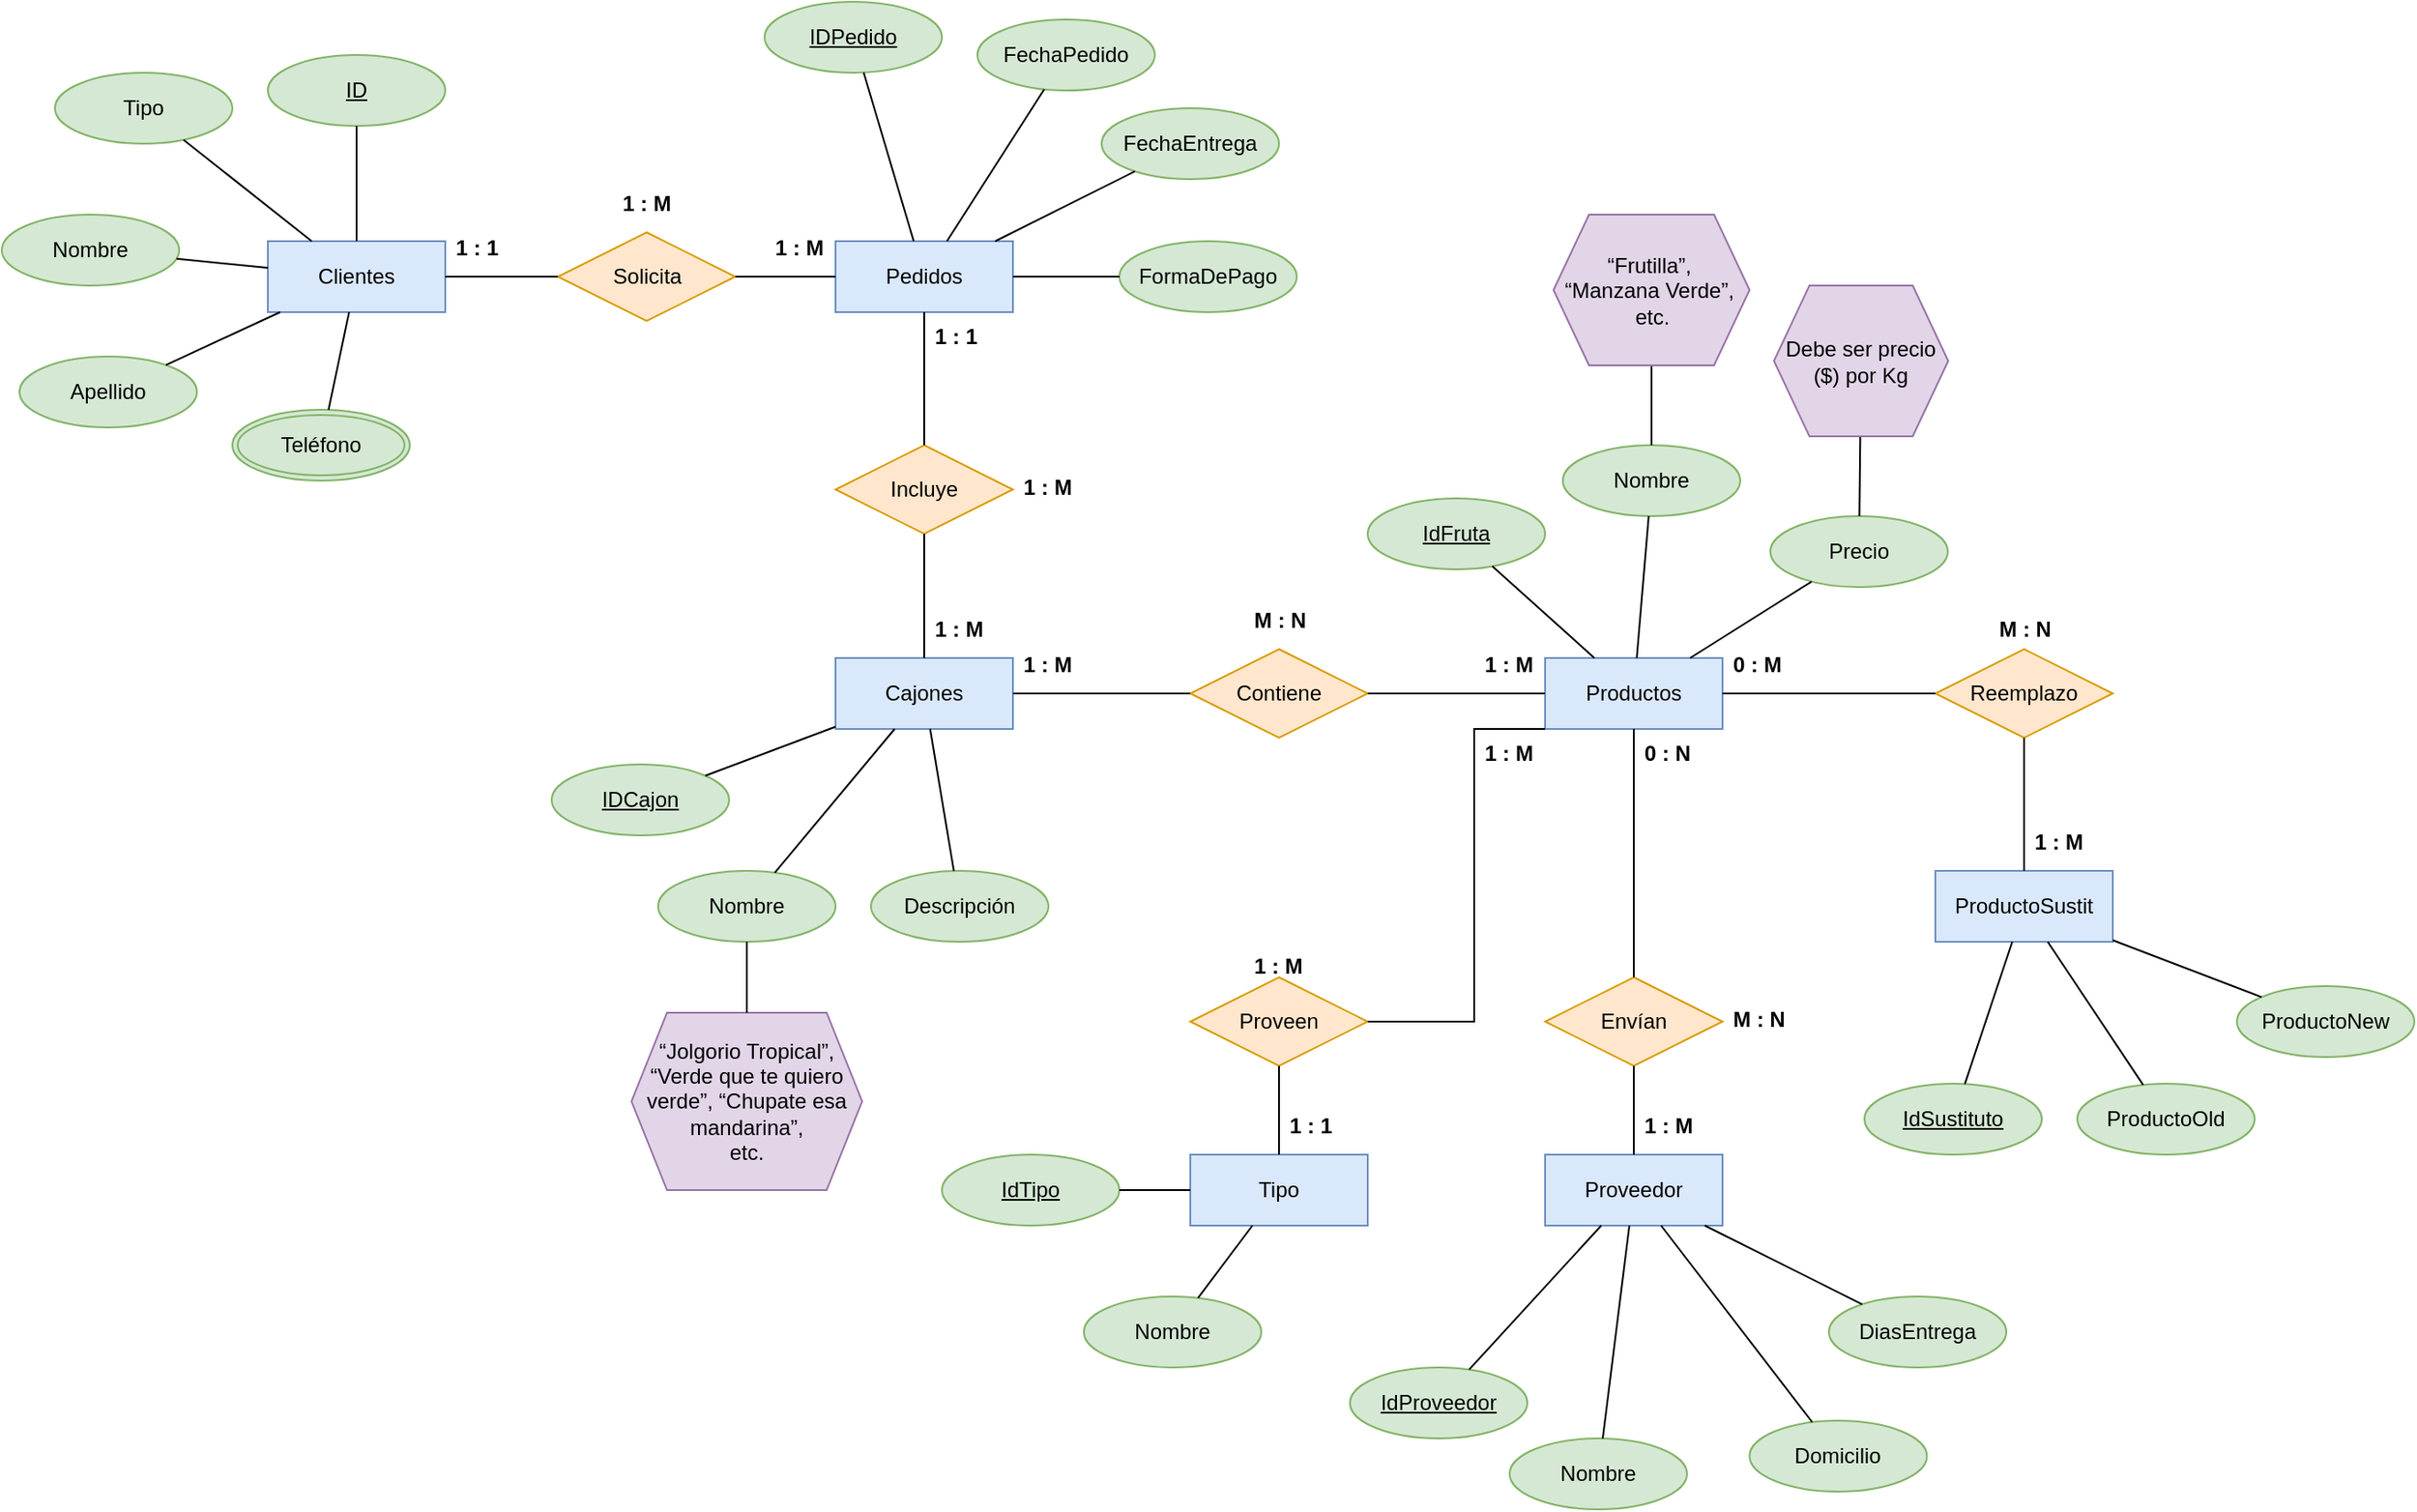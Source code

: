 <mxfile version="24.2.5" type="github">
  <diagram name="Página-1" id="Xyiwk5hmZsS1gzjUmidi">
    <mxGraphModel dx="1468" dy="406" grid="1" gridSize="10" guides="1" tooltips="1" connect="1" arrows="1" fold="1" page="1" pageScale="1" pageWidth="827" pageHeight="1169" math="0" shadow="0">
      <root>
        <mxCell id="0" />
        <mxCell id="1" parent="0" />
        <mxCell id="ENDCgceuRyKjVsSIVM5c-2" value="Clientes" style="whiteSpace=wrap;html=1;align=center;fillColor=#dae8fc;strokeColor=#6c8ebf;" vertex="1" parent="1">
          <mxGeometry x="-120" y="165" width="100" height="40" as="geometry" />
        </mxCell>
        <mxCell id="ENDCgceuRyKjVsSIVM5c-3" value="Pedidos" style="whiteSpace=wrap;html=1;align=center;fillColor=#dae8fc;strokeColor=#6c8ebf;" vertex="1" parent="1">
          <mxGeometry x="200" y="165" width="100" height="40" as="geometry" />
        </mxCell>
        <mxCell id="ENDCgceuRyKjVsSIVM5c-4" value="Solicita" style="shape=rhombus;perimeter=rhombusPerimeter;whiteSpace=wrap;html=1;align=center;fillColor=#ffe6cc;strokeColor=#d79b00;" vertex="1" parent="1">
          <mxGeometry x="43.5" y="160" width="100" height="50" as="geometry" />
        </mxCell>
        <mxCell id="ENDCgceuRyKjVsSIVM5c-5" value="Cajones" style="whiteSpace=wrap;html=1;align=center;fillColor=#dae8fc;strokeColor=#6c8ebf;" vertex="1" parent="1">
          <mxGeometry x="200" y="400" width="100" height="40" as="geometry" />
        </mxCell>
        <mxCell id="ENDCgceuRyKjVsSIVM5c-7" value="Productos" style="whiteSpace=wrap;html=1;align=center;fillColor=#dae8fc;strokeColor=#6c8ebf;" vertex="1" parent="1">
          <mxGeometry x="600" y="400" width="100" height="40" as="geometry" />
        </mxCell>
        <mxCell id="ENDCgceuRyKjVsSIVM5c-8" value="Contiene" style="shape=rhombus;perimeter=rhombusPerimeter;whiteSpace=wrap;html=1;align=center;fillColor=#ffe6cc;strokeColor=#d79b00;" vertex="1" parent="1">
          <mxGeometry x="400" y="395" width="100" height="50" as="geometry" />
        </mxCell>
        <mxCell id="ENDCgceuRyKjVsSIVM5c-9" value="Proveedor" style="whiteSpace=wrap;html=1;align=center;fillColor=#dae8fc;strokeColor=#6c8ebf;" vertex="1" parent="1">
          <mxGeometry x="600" y="680" width="100" height="40" as="geometry" />
        </mxCell>
        <mxCell id="ENDCgceuRyKjVsSIVM5c-10" value="Envían" style="shape=rhombus;perimeter=rhombusPerimeter;whiteSpace=wrap;html=1;align=center;fillColor=#ffe6cc;strokeColor=#d79b00;" vertex="1" parent="1">
          <mxGeometry x="600" y="580" width="100" height="50" as="geometry" />
        </mxCell>
        <mxCell id="ENDCgceuRyKjVsSIVM5c-11" value="Tipo" style="whiteSpace=wrap;html=1;align=center;fillColor=#dae8fc;strokeColor=#6c8ebf;" vertex="1" parent="1">
          <mxGeometry x="400" y="680" width="100" height="40" as="geometry" />
        </mxCell>
        <mxCell id="ENDCgceuRyKjVsSIVM5c-12" value="ProductoSustit" style="whiteSpace=wrap;html=1;align=center;fillColor=#dae8fc;strokeColor=#6c8ebf;" vertex="1" parent="1">
          <mxGeometry x="820" y="520" width="100" height="40" as="geometry" />
        </mxCell>
        <mxCell id="ENDCgceuRyKjVsSIVM5c-14" value="" style="endArrow=none;html=1;rounded=0;" edge="1" parent="1" source="ENDCgceuRyKjVsSIVM5c-2" target="ENDCgceuRyKjVsSIVM5c-4">
          <mxGeometry relative="1" as="geometry">
            <mxPoint x="90" y="245" as="sourcePoint" />
            <mxPoint x="250" y="245" as="targetPoint" />
          </mxGeometry>
        </mxCell>
        <mxCell id="ENDCgceuRyKjVsSIVM5c-15" value="" style="endArrow=none;html=1;rounded=0;" edge="1" parent="1" source="ENDCgceuRyKjVsSIVM5c-4" target="ENDCgceuRyKjVsSIVM5c-3">
          <mxGeometry relative="1" as="geometry">
            <mxPoint x="110" y="255" as="sourcePoint" />
            <mxPoint x="270" y="255" as="targetPoint" />
          </mxGeometry>
        </mxCell>
        <mxCell id="ENDCgceuRyKjVsSIVM5c-16" value="1 : M" style="text;strokeColor=none;fillColor=none;spacingLeft=4;spacingRight=4;overflow=hidden;rotatable=0;points=[[0,0.5],[1,0.5]];portConstraint=eastwest;fontSize=12;whiteSpace=wrap;html=1;fontStyle=1" vertex="1" parent="1">
          <mxGeometry x="73.5" y="130" width="40" height="30" as="geometry" />
        </mxCell>
        <mxCell id="ENDCgceuRyKjVsSIVM5c-17" value="1 : M" style="text;strokeColor=none;fillColor=none;spacingLeft=4;spacingRight=4;overflow=hidden;rotatable=0;points=[[0,0.5],[1,0.5]];portConstraint=eastwest;fontSize=12;whiteSpace=wrap;html=1;fontStyle=1" vertex="1" parent="1">
          <mxGeometry x="160" y="155" width="40" height="30" as="geometry" />
        </mxCell>
        <mxCell id="ENDCgceuRyKjVsSIVM5c-18" value="1 : 1" style="text;strokeColor=none;fillColor=none;spacingLeft=4;spacingRight=4;overflow=hidden;rotatable=0;points=[[0,0.5],[1,0.5]];portConstraint=eastwest;fontSize=12;whiteSpace=wrap;html=1;fontStyle=1" vertex="1" parent="1">
          <mxGeometry x="-20" y="155" width="40" height="30" as="geometry" />
        </mxCell>
        <mxCell id="ENDCgceuRyKjVsSIVM5c-19" value="Incluye" style="shape=rhombus;perimeter=rhombusPerimeter;whiteSpace=wrap;html=1;align=center;fillColor=#ffe6cc;strokeColor=#d79b00;" vertex="1" parent="1">
          <mxGeometry x="200" y="280" width="100" height="50" as="geometry" />
        </mxCell>
        <mxCell id="ENDCgceuRyKjVsSIVM5c-20" value="" style="endArrow=none;html=1;rounded=0;" edge="1" parent="1" source="ENDCgceuRyKjVsSIVM5c-3" target="ENDCgceuRyKjVsSIVM5c-19">
          <mxGeometry relative="1" as="geometry">
            <mxPoint x="90" y="270" as="sourcePoint" />
            <mxPoint x="250" y="270" as="targetPoint" />
          </mxGeometry>
        </mxCell>
        <mxCell id="ENDCgceuRyKjVsSIVM5c-21" value="" style="endArrow=none;html=1;rounded=0;" edge="1" parent="1" source="ENDCgceuRyKjVsSIVM5c-19" target="ENDCgceuRyKjVsSIVM5c-5">
          <mxGeometry relative="1" as="geometry">
            <mxPoint x="80" y="320" as="sourcePoint" />
            <mxPoint x="240" y="320" as="targetPoint" />
          </mxGeometry>
        </mxCell>
        <mxCell id="ENDCgceuRyKjVsSIVM5c-22" value="1 : M" style="text;strokeColor=none;fillColor=none;spacingLeft=4;spacingRight=4;overflow=hidden;rotatable=0;points=[[0,0.5],[1,0.5]];portConstraint=eastwest;fontSize=12;whiteSpace=wrap;html=1;fontStyle=1" vertex="1" parent="1">
          <mxGeometry x="300" y="290" width="40" height="30" as="geometry" />
        </mxCell>
        <mxCell id="ENDCgceuRyKjVsSIVM5c-23" value="ID" style="ellipse;whiteSpace=wrap;html=1;align=center;fontStyle=4;fillColor=#d5e8d4;strokeColor=#82b366;" vertex="1" parent="1">
          <mxGeometry x="-120" y="60" width="100" height="40" as="geometry" />
        </mxCell>
        <mxCell id="ENDCgceuRyKjVsSIVM5c-24" value="Tipo" style="ellipse;whiteSpace=wrap;html=1;align=center;fillColor=#d5e8d4;strokeColor=#82b366;" vertex="1" parent="1">
          <mxGeometry x="-240" y="70" width="100" height="40" as="geometry" />
        </mxCell>
        <mxCell id="ENDCgceuRyKjVsSIVM5c-25" value="Nombre" style="ellipse;whiteSpace=wrap;html=1;align=center;fillColor=#d5e8d4;strokeColor=#82b366;" vertex="1" parent="1">
          <mxGeometry x="-270" y="150" width="100" height="40" as="geometry" />
        </mxCell>
        <mxCell id="ENDCgceuRyKjVsSIVM5c-26" value="Apellido" style="ellipse;whiteSpace=wrap;html=1;align=center;fillColor=#d5e8d4;strokeColor=#82b366;" vertex="1" parent="1">
          <mxGeometry x="-260" y="230" width="100" height="40" as="geometry" />
        </mxCell>
        <mxCell id="ENDCgceuRyKjVsSIVM5c-27" value="" style="endArrow=none;html=1;rounded=0;" edge="1" parent="1" source="ENDCgceuRyKjVsSIVM5c-23" target="ENDCgceuRyKjVsSIVM5c-2">
          <mxGeometry relative="1" as="geometry">
            <mxPoint x="-90" y="100" as="sourcePoint" />
            <mxPoint x="70" y="100" as="targetPoint" />
          </mxGeometry>
        </mxCell>
        <mxCell id="ENDCgceuRyKjVsSIVM5c-28" value="" style="endArrow=none;html=1;rounded=0;" edge="1" parent="1" source="ENDCgceuRyKjVsSIVM5c-24" target="ENDCgceuRyKjVsSIVM5c-2">
          <mxGeometry relative="1" as="geometry">
            <mxPoint x="-150" y="140" as="sourcePoint" />
            <mxPoint x="10" y="140" as="targetPoint" />
          </mxGeometry>
        </mxCell>
        <mxCell id="ENDCgceuRyKjVsSIVM5c-30" value="" style="endArrow=none;html=1;rounded=0;" edge="1" parent="1" source="ENDCgceuRyKjVsSIVM5c-25" target="ENDCgceuRyKjVsSIVM5c-2">
          <mxGeometry relative="1" as="geometry">
            <mxPoint x="-190" y="290" as="sourcePoint" />
            <mxPoint x="-30" y="290" as="targetPoint" />
          </mxGeometry>
        </mxCell>
        <mxCell id="ENDCgceuRyKjVsSIVM5c-31" value="" style="endArrow=none;html=1;rounded=0;" edge="1" parent="1" source="ENDCgceuRyKjVsSIVM5c-26" target="ENDCgceuRyKjVsSIVM5c-2">
          <mxGeometry relative="1" as="geometry">
            <mxPoint x="-160" y="320" as="sourcePoint" />
            <mxPoint y="320" as="targetPoint" />
          </mxGeometry>
        </mxCell>
        <mxCell id="ENDCgceuRyKjVsSIVM5c-32" value="Teléfono" style="ellipse;shape=doubleEllipse;margin=3;whiteSpace=wrap;html=1;align=center;fillColor=#d5e8d4;strokeColor=#82b366;" vertex="1" parent="1">
          <mxGeometry x="-140" y="260" width="100" height="40" as="geometry" />
        </mxCell>
        <mxCell id="ENDCgceuRyKjVsSIVM5c-34" value="" style="endArrow=none;html=1;rounded=0;" edge="1" parent="1" source="ENDCgceuRyKjVsSIVM5c-2" target="ENDCgceuRyKjVsSIVM5c-32">
          <mxGeometry relative="1" as="geometry">
            <mxPoint x="-40" y="210" as="sourcePoint" />
            <mxPoint x="120" y="210" as="targetPoint" />
          </mxGeometry>
        </mxCell>
        <mxCell id="ENDCgceuRyKjVsSIVM5c-35" value="IDPedido" style="ellipse;whiteSpace=wrap;html=1;align=center;fontStyle=4;fillColor=#d5e8d4;strokeColor=#82b366;" vertex="1" parent="1">
          <mxGeometry x="160" y="30" width="100" height="40" as="geometry" />
        </mxCell>
        <mxCell id="ENDCgceuRyKjVsSIVM5c-36" value="FechaPedido" style="ellipse;whiteSpace=wrap;html=1;align=center;fillColor=#d5e8d4;strokeColor=#82b366;" vertex="1" parent="1">
          <mxGeometry x="280" y="40" width="100" height="40" as="geometry" />
        </mxCell>
        <mxCell id="ENDCgceuRyKjVsSIVM5c-37" value="FechaEntrega" style="ellipse;whiteSpace=wrap;html=1;align=center;fillColor=#d5e8d4;strokeColor=#82b366;" vertex="1" parent="1">
          <mxGeometry x="350" y="90" width="100" height="40" as="geometry" />
        </mxCell>
        <mxCell id="ENDCgceuRyKjVsSIVM5c-38" value="FormaDePago" style="ellipse;whiteSpace=wrap;html=1;align=center;fillColor=#d5e8d4;strokeColor=#82b366;" vertex="1" parent="1">
          <mxGeometry x="360" y="165" width="100" height="40" as="geometry" />
        </mxCell>
        <mxCell id="ENDCgceuRyKjVsSIVM5c-39" value="" style="endArrow=none;html=1;rounded=0;" edge="1" parent="1" source="ENDCgceuRyKjVsSIVM5c-35" target="ENDCgceuRyKjVsSIVM5c-3">
          <mxGeometry relative="1" as="geometry">
            <mxPoint x="130" y="130" as="sourcePoint" />
            <mxPoint x="290" y="130" as="targetPoint" />
          </mxGeometry>
        </mxCell>
        <mxCell id="ENDCgceuRyKjVsSIVM5c-40" value="" style="endArrow=none;html=1;rounded=0;" edge="1" parent="1" source="ENDCgceuRyKjVsSIVM5c-36" target="ENDCgceuRyKjVsSIVM5c-3">
          <mxGeometry relative="1" as="geometry">
            <mxPoint x="290" y="120" as="sourcePoint" />
            <mxPoint x="450" y="120" as="targetPoint" />
          </mxGeometry>
        </mxCell>
        <mxCell id="ENDCgceuRyKjVsSIVM5c-41" value="" style="endArrow=none;html=1;rounded=0;" edge="1" parent="1" source="ENDCgceuRyKjVsSIVM5c-3" target="ENDCgceuRyKjVsSIVM5c-37">
          <mxGeometry relative="1" as="geometry">
            <mxPoint x="310" y="150" as="sourcePoint" />
            <mxPoint x="470" y="150" as="targetPoint" />
          </mxGeometry>
        </mxCell>
        <mxCell id="ENDCgceuRyKjVsSIVM5c-42" value="" style="endArrow=none;html=1;rounded=0;" edge="1" parent="1" source="ENDCgceuRyKjVsSIVM5c-3" target="ENDCgceuRyKjVsSIVM5c-38">
          <mxGeometry relative="1" as="geometry">
            <mxPoint x="340" y="240" as="sourcePoint" />
            <mxPoint x="500" y="240" as="targetPoint" />
          </mxGeometry>
        </mxCell>
        <mxCell id="ENDCgceuRyKjVsSIVM5c-45" value="1 : M" style="text;strokeColor=none;fillColor=none;spacingLeft=4;spacingRight=4;overflow=hidden;rotatable=0;points=[[0,0.5],[1,0.5]];portConstraint=eastwest;fontSize=12;whiteSpace=wrap;html=1;fontStyle=1" vertex="1" parent="1">
          <mxGeometry x="250" y="370" width="40" height="30" as="geometry" />
        </mxCell>
        <mxCell id="ENDCgceuRyKjVsSIVM5c-46" value="1 : 1" style="text;strokeColor=none;fillColor=none;spacingLeft=4;spacingRight=4;overflow=hidden;rotatable=0;points=[[0,0.5],[1,0.5]];portConstraint=eastwest;fontSize=12;whiteSpace=wrap;html=1;fontStyle=1" vertex="1" parent="1">
          <mxGeometry x="250" y="205" width="40" height="30" as="geometry" />
        </mxCell>
        <mxCell id="ENDCgceuRyKjVsSIVM5c-47" value="IDCajon" style="ellipse;whiteSpace=wrap;html=1;align=center;fontStyle=4;fillColor=#d5e8d4;strokeColor=#82b366;" vertex="1" parent="1">
          <mxGeometry x="40" y="460" width="100" height="40" as="geometry" />
        </mxCell>
        <mxCell id="ENDCgceuRyKjVsSIVM5c-48" value="Nombre" style="ellipse;whiteSpace=wrap;html=1;align=center;fillColor=#d5e8d4;strokeColor=#82b366;" vertex="1" parent="1">
          <mxGeometry x="100" y="520" width="100" height="40" as="geometry" />
        </mxCell>
        <mxCell id="ENDCgceuRyKjVsSIVM5c-49" value="Descripción" style="ellipse;whiteSpace=wrap;html=1;align=center;fillColor=#d5e8d4;strokeColor=#82b366;" vertex="1" parent="1">
          <mxGeometry x="220" y="520" width="100" height="40" as="geometry" />
        </mxCell>
        <mxCell id="ENDCgceuRyKjVsSIVM5c-50" value="" style="endArrow=none;html=1;rounded=0;" edge="1" parent="1" source="ENDCgceuRyKjVsSIVM5c-47" target="ENDCgceuRyKjVsSIVM5c-5">
          <mxGeometry relative="1" as="geometry">
            <mxPoint x="160" y="490" as="sourcePoint" />
            <mxPoint x="320" y="490" as="targetPoint" />
          </mxGeometry>
        </mxCell>
        <mxCell id="ENDCgceuRyKjVsSIVM5c-51" value="" style="endArrow=none;html=1;rounded=0;" edge="1" parent="1" source="ENDCgceuRyKjVsSIVM5c-48" target="ENDCgceuRyKjVsSIVM5c-5">
          <mxGeometry relative="1" as="geometry">
            <mxPoint x="170" y="500" as="sourcePoint" />
            <mxPoint x="330" y="500" as="targetPoint" />
          </mxGeometry>
        </mxCell>
        <mxCell id="ENDCgceuRyKjVsSIVM5c-52" value="" style="endArrow=none;html=1;rounded=0;" edge="1" parent="1" source="ENDCgceuRyKjVsSIVM5c-49" target="ENDCgceuRyKjVsSIVM5c-5">
          <mxGeometry relative="1" as="geometry">
            <mxPoint x="280" y="510" as="sourcePoint" />
            <mxPoint x="440" y="510" as="targetPoint" />
          </mxGeometry>
        </mxCell>
        <mxCell id="ENDCgceuRyKjVsSIVM5c-53" value="" style="endArrow=none;html=1;rounded=0;" edge="1" parent="1" source="ENDCgceuRyKjVsSIVM5c-5" target="ENDCgceuRyKjVsSIVM5c-8">
          <mxGeometry relative="1" as="geometry">
            <mxPoint x="370" y="520" as="sourcePoint" />
            <mxPoint x="530" y="520" as="targetPoint" />
          </mxGeometry>
        </mxCell>
        <mxCell id="ENDCgceuRyKjVsSIVM5c-54" value="" style="endArrow=none;html=1;rounded=0;" edge="1" parent="1" source="ENDCgceuRyKjVsSIVM5c-8" target="ENDCgceuRyKjVsSIVM5c-7">
          <mxGeometry relative="1" as="geometry">
            <mxPoint x="400" y="510" as="sourcePoint" />
            <mxPoint x="560" y="510" as="targetPoint" />
          </mxGeometry>
        </mxCell>
        <mxCell id="ENDCgceuRyKjVsSIVM5c-55" value="“Jolgorio Tropical”, “Verde que te quiero verde”, “Chupate esa mandarina”,&lt;div&gt;etc.&lt;/div&gt;" style="shape=hexagon;perimeter=hexagonPerimeter2;whiteSpace=wrap;html=1;fixedSize=1;fillColor=#e1d5e7;strokeColor=#9673a6;" vertex="1" parent="1">
          <mxGeometry x="85" y="600" width="130" height="100" as="geometry" />
        </mxCell>
        <mxCell id="ENDCgceuRyKjVsSIVM5c-56" value="" style="endArrow=none;html=1;rounded=0;" edge="1" parent="1" source="ENDCgceuRyKjVsSIVM5c-48" target="ENDCgceuRyKjVsSIVM5c-55">
          <mxGeometry relative="1" as="geometry">
            <mxPoint x="70" y="600" as="sourcePoint" />
            <mxPoint x="230" y="600" as="targetPoint" />
          </mxGeometry>
        </mxCell>
        <mxCell id="ENDCgceuRyKjVsSIVM5c-57" value="IdFruta" style="ellipse;whiteSpace=wrap;html=1;align=center;fontStyle=4;fillColor=#d5e8d4;strokeColor=#82b366;" vertex="1" parent="1">
          <mxGeometry x="500" y="310" width="100" height="40" as="geometry" />
        </mxCell>
        <mxCell id="ENDCgceuRyKjVsSIVM5c-58" value="Nombre" style="ellipse;whiteSpace=wrap;html=1;align=center;fillColor=#d5e8d4;strokeColor=#82b366;" vertex="1" parent="1">
          <mxGeometry x="610" y="280" width="100" height="40" as="geometry" />
        </mxCell>
        <mxCell id="ENDCgceuRyKjVsSIVM5c-59" value="M : N" style="text;strokeColor=none;fillColor=none;spacingLeft=4;spacingRight=4;overflow=hidden;rotatable=0;points=[[0,0.5],[1,0.5]];portConstraint=eastwest;fontSize=12;whiteSpace=wrap;html=1;fontStyle=1" vertex="1" parent="1">
          <mxGeometry x="430" y="365" width="40" height="30" as="geometry" />
        </mxCell>
        <mxCell id="ENDCgceuRyKjVsSIVM5c-60" value="1 : M" style="text;strokeColor=none;fillColor=none;spacingLeft=4;spacingRight=4;overflow=hidden;rotatable=0;points=[[0,0.5],[1,0.5]];portConstraint=eastwest;fontSize=12;whiteSpace=wrap;html=1;fontStyle=1" vertex="1" parent="1">
          <mxGeometry x="300" y="390" width="40" height="30" as="geometry" />
        </mxCell>
        <mxCell id="ENDCgceuRyKjVsSIVM5c-61" value="1 : M" style="text;strokeColor=none;fillColor=none;spacingLeft=4;spacingRight=4;overflow=hidden;rotatable=0;points=[[0,0.5],[1,0.5]];portConstraint=eastwest;fontSize=12;whiteSpace=wrap;html=1;fontStyle=1" vertex="1" parent="1">
          <mxGeometry x="560" y="390" width="40" height="30" as="geometry" />
        </mxCell>
        <mxCell id="ENDCgceuRyKjVsSIVM5c-62" value="Precio" style="ellipse;whiteSpace=wrap;html=1;align=center;fillColor=#d5e8d4;strokeColor=#82b366;" vertex="1" parent="1">
          <mxGeometry x="727" y="320" width="100" height="40" as="geometry" />
        </mxCell>
        <mxCell id="ENDCgceuRyKjVsSIVM5c-63" value="" style="endArrow=none;html=1;rounded=0;" edge="1" parent="1" source="ENDCgceuRyKjVsSIVM5c-57" target="ENDCgceuRyKjVsSIVM5c-7">
          <mxGeometry relative="1" as="geometry">
            <mxPoint x="650" y="360" as="sourcePoint" />
            <mxPoint x="810" y="360" as="targetPoint" />
          </mxGeometry>
        </mxCell>
        <mxCell id="ENDCgceuRyKjVsSIVM5c-64" value="" style="endArrow=none;html=1;rounded=0;" edge="1" parent="1" source="ENDCgceuRyKjVsSIVM5c-58" target="ENDCgceuRyKjVsSIVM5c-7">
          <mxGeometry relative="1" as="geometry">
            <mxPoint x="580" y="390" as="sourcePoint" />
            <mxPoint x="740" y="390" as="targetPoint" />
          </mxGeometry>
        </mxCell>
        <mxCell id="ENDCgceuRyKjVsSIVM5c-65" value="" style="endArrow=none;html=1;rounded=0;" edge="1" parent="1" source="ENDCgceuRyKjVsSIVM5c-62" target="ENDCgceuRyKjVsSIVM5c-7">
          <mxGeometry relative="1" as="geometry">
            <mxPoint x="580" y="390" as="sourcePoint" />
            <mxPoint x="740" y="390" as="targetPoint" />
          </mxGeometry>
        </mxCell>
        <mxCell id="ENDCgceuRyKjVsSIVM5c-66" value="" style="endArrow=none;html=1;rounded=0;" edge="1" parent="1" source="ENDCgceuRyKjVsSIVM5c-68" target="ENDCgceuRyKjVsSIVM5c-58">
          <mxGeometry relative="1" as="geometry">
            <mxPoint x="540" y="260" as="sourcePoint" />
            <mxPoint x="700" y="260" as="targetPoint" />
          </mxGeometry>
        </mxCell>
        <mxCell id="ENDCgceuRyKjVsSIVM5c-67" value="" style="endArrow=none;html=1;rounded=0;" edge="1" parent="1" source="ENDCgceuRyKjVsSIVM5c-69" target="ENDCgceuRyKjVsSIVM5c-62">
          <mxGeometry relative="1" as="geometry">
            <mxPoint x="760" y="290" as="sourcePoint" />
            <mxPoint x="920" y="290" as="targetPoint" />
          </mxGeometry>
        </mxCell>
        <mxCell id="ENDCgceuRyKjVsSIVM5c-68" value="“Frutilla”,&amp;nbsp;&lt;div&gt;&lt;span style=&quot;background-color: initial;&quot;&gt;“Manzana Verde”,&amp;nbsp;&lt;/span&gt;&lt;/div&gt;&lt;div&gt;&lt;span style=&quot;background-color: initial;&quot;&gt;etc.&lt;/span&gt;&lt;/div&gt;" style="shape=hexagon;perimeter=hexagonPerimeter2;whiteSpace=wrap;html=1;fixedSize=1;fillColor=#e1d5e7;strokeColor=#9673a6;" vertex="1" parent="1">
          <mxGeometry x="604.75" y="150" width="110.5" height="85" as="geometry" />
        </mxCell>
        <mxCell id="ENDCgceuRyKjVsSIVM5c-69" value="Debe ser precio ($) por Kg" style="shape=hexagon;perimeter=hexagonPerimeter2;whiteSpace=wrap;html=1;fixedSize=1;fillColor=#e1d5e7;strokeColor=#9673a6;" vertex="1" parent="1">
          <mxGeometry x="729" y="190" width="98.25" height="85" as="geometry" />
        </mxCell>
        <mxCell id="ENDCgceuRyKjVsSIVM5c-70" value="" style="endArrow=none;html=1;rounded=0;" edge="1" parent="1" source="ENDCgceuRyKjVsSIVM5c-7" target="ENDCgceuRyKjVsSIVM5c-10">
          <mxGeometry relative="1" as="geometry">
            <mxPoint x="530" y="540" as="sourcePoint" />
            <mxPoint x="690" y="540" as="targetPoint" />
          </mxGeometry>
        </mxCell>
        <mxCell id="ENDCgceuRyKjVsSIVM5c-71" value="" style="endArrow=none;html=1;rounded=0;" edge="1" parent="1" source="ENDCgceuRyKjVsSIVM5c-10" target="ENDCgceuRyKjVsSIVM5c-9">
          <mxGeometry relative="1" as="geometry">
            <mxPoint x="560" y="660" as="sourcePoint" />
            <mxPoint x="720" y="660" as="targetPoint" />
          </mxGeometry>
        </mxCell>
        <mxCell id="ENDCgceuRyKjVsSIVM5c-72" value="Proveen" style="shape=rhombus;perimeter=rhombusPerimeter;whiteSpace=wrap;html=1;align=center;fillColor=#ffe6cc;strokeColor=#d79b00;" vertex="1" parent="1">
          <mxGeometry x="400" y="580" width="100" height="50" as="geometry" />
        </mxCell>
        <mxCell id="ENDCgceuRyKjVsSIVM5c-73" value="" style="endArrow=none;html=1;rounded=0;exitX=0;exitY=1;exitDx=0;exitDy=0;" edge="1" parent="1" source="ENDCgceuRyKjVsSIVM5c-7" target="ENDCgceuRyKjVsSIVM5c-72">
          <mxGeometry relative="1" as="geometry">
            <mxPoint x="690" y="490" as="sourcePoint" />
            <mxPoint x="850" y="490" as="targetPoint" />
            <Array as="points">
              <mxPoint x="560" y="440" />
              <mxPoint x="560" y="520" />
              <mxPoint x="560" y="605" />
            </Array>
          </mxGeometry>
        </mxCell>
        <mxCell id="ENDCgceuRyKjVsSIVM5c-74" value="" style="endArrow=none;html=1;rounded=0;" edge="1" parent="1" source="ENDCgceuRyKjVsSIVM5c-72" target="ENDCgceuRyKjVsSIVM5c-11">
          <mxGeometry relative="1" as="geometry">
            <mxPoint x="770" y="570" as="sourcePoint" />
            <mxPoint x="930" y="570" as="targetPoint" />
          </mxGeometry>
        </mxCell>
        <mxCell id="ENDCgceuRyKjVsSIVM5c-75" value="M : N" style="text;strokeColor=none;fillColor=none;spacingLeft=4;spacingRight=4;overflow=hidden;rotatable=0;points=[[0,0.5],[1,0.5]];portConstraint=eastwest;fontSize=12;whiteSpace=wrap;html=1;fontStyle=1" vertex="1" parent="1">
          <mxGeometry x="700" y="590" width="40" height="30" as="geometry" />
        </mxCell>
        <mxCell id="ENDCgceuRyKjVsSIVM5c-76" value="0 : N" style="text;strokeColor=none;fillColor=none;spacingLeft=4;spacingRight=4;overflow=hidden;rotatable=0;points=[[0,0.5],[1,0.5]];portConstraint=eastwest;fontSize=12;whiteSpace=wrap;html=1;fontStyle=1" vertex="1" parent="1">
          <mxGeometry x="650" y="440" width="40" height="30" as="geometry" />
        </mxCell>
        <mxCell id="ENDCgceuRyKjVsSIVM5c-77" value="1 : M" style="text;strokeColor=none;fillColor=none;spacingLeft=4;spacingRight=4;overflow=hidden;rotatable=0;points=[[0,0.5],[1,0.5]];portConstraint=eastwest;fontSize=12;whiteSpace=wrap;html=1;fontStyle=1" vertex="1" parent="1">
          <mxGeometry x="650" y="650" width="40" height="30" as="geometry" />
        </mxCell>
        <mxCell id="ENDCgceuRyKjVsSIVM5c-78" value="1 : M" style="text;strokeColor=none;fillColor=none;spacingLeft=4;spacingRight=4;overflow=hidden;rotatable=0;points=[[0,0.5],[1,0.5]];portConstraint=eastwest;fontSize=12;whiteSpace=wrap;html=1;fontStyle=1" vertex="1" parent="1">
          <mxGeometry x="430" y="560" width="40" height="30" as="geometry" />
        </mxCell>
        <mxCell id="ENDCgceuRyKjVsSIVM5c-79" value="1 : M" style="text;strokeColor=none;fillColor=none;spacingLeft=4;spacingRight=4;overflow=hidden;rotatable=0;points=[[0,0.5],[1,0.5]];portConstraint=eastwest;fontSize=12;whiteSpace=wrap;html=1;fontStyle=1" vertex="1" parent="1">
          <mxGeometry x="560" y="440" width="40" height="30" as="geometry" />
        </mxCell>
        <mxCell id="ENDCgceuRyKjVsSIVM5c-80" value="1 : 1" style="text;strokeColor=none;fillColor=none;spacingLeft=4;spacingRight=4;overflow=hidden;rotatable=0;points=[[0,0.5],[1,0.5]];portConstraint=eastwest;fontSize=12;whiteSpace=wrap;html=1;fontStyle=1" vertex="1" parent="1">
          <mxGeometry x="450" y="650" width="40" height="30" as="geometry" />
        </mxCell>
        <mxCell id="ENDCgceuRyKjVsSIVM5c-81" value="Reemplazo" style="shape=rhombus;perimeter=rhombusPerimeter;whiteSpace=wrap;html=1;align=center;fillColor=#ffe6cc;strokeColor=#d79b00;" vertex="1" parent="1">
          <mxGeometry x="820" y="395" width="100" height="50" as="geometry" />
        </mxCell>
        <mxCell id="ENDCgceuRyKjVsSIVM5c-82" value="IdProveedor" style="ellipse;whiteSpace=wrap;html=1;align=center;fontStyle=4;fillColor=#d5e8d4;strokeColor=#82b366;" vertex="1" parent="1">
          <mxGeometry x="490" y="800" width="100" height="40" as="geometry" />
        </mxCell>
        <mxCell id="ENDCgceuRyKjVsSIVM5c-83" value="Nombre" style="ellipse;whiteSpace=wrap;html=1;align=center;fillColor=#d5e8d4;strokeColor=#82b366;" vertex="1" parent="1">
          <mxGeometry x="580" y="840" width="100" height="40" as="geometry" />
        </mxCell>
        <mxCell id="ENDCgceuRyKjVsSIVM5c-84" value="Domicilio" style="ellipse;whiteSpace=wrap;html=1;align=center;fillColor=#d5e8d4;strokeColor=#82b366;" vertex="1" parent="1">
          <mxGeometry x="715.25" y="830" width="100" height="40" as="geometry" />
        </mxCell>
        <mxCell id="ENDCgceuRyKjVsSIVM5c-85" value="DiasEntrega" style="ellipse;whiteSpace=wrap;html=1;align=center;fillColor=#d5e8d4;strokeColor=#82b366;" vertex="1" parent="1">
          <mxGeometry x="760" y="760" width="100" height="40" as="geometry" />
        </mxCell>
        <mxCell id="ENDCgceuRyKjVsSIVM5c-86" value="" style="endArrow=none;html=1;rounded=0;" edge="1" parent="1" source="ENDCgceuRyKjVsSIVM5c-82" target="ENDCgceuRyKjVsSIVM5c-9">
          <mxGeometry relative="1" as="geometry">
            <mxPoint x="570" y="770" as="sourcePoint" />
            <mxPoint x="730" y="770" as="targetPoint" />
          </mxGeometry>
        </mxCell>
        <mxCell id="ENDCgceuRyKjVsSIVM5c-87" value="" style="endArrow=none;html=1;rounded=0;" edge="1" parent="1" source="ENDCgceuRyKjVsSIVM5c-83" target="ENDCgceuRyKjVsSIVM5c-9">
          <mxGeometry relative="1" as="geometry">
            <mxPoint x="610" y="820" as="sourcePoint" />
            <mxPoint x="770" y="820" as="targetPoint" />
          </mxGeometry>
        </mxCell>
        <mxCell id="ENDCgceuRyKjVsSIVM5c-88" value="" style="endArrow=none;html=1;rounded=0;" edge="1" parent="1" source="ENDCgceuRyKjVsSIVM5c-9" target="ENDCgceuRyKjVsSIVM5c-84">
          <mxGeometry relative="1" as="geometry">
            <mxPoint x="590" y="790" as="sourcePoint" />
            <mxPoint x="750" y="790" as="targetPoint" />
          </mxGeometry>
        </mxCell>
        <mxCell id="ENDCgceuRyKjVsSIVM5c-90" value="" style="endArrow=none;html=1;rounded=0;" edge="1" parent="1" source="ENDCgceuRyKjVsSIVM5c-9" target="ENDCgceuRyKjVsSIVM5c-85">
          <mxGeometry relative="1" as="geometry">
            <mxPoint x="700" y="730" as="sourcePoint" />
            <mxPoint x="860" y="730" as="targetPoint" />
          </mxGeometry>
        </mxCell>
        <mxCell id="ENDCgceuRyKjVsSIVM5c-91" value="IdTipo" style="ellipse;whiteSpace=wrap;html=1;align=center;fontStyle=4;fillColor=#d5e8d4;strokeColor=#82b366;" vertex="1" parent="1">
          <mxGeometry x="260" y="680" width="100" height="40" as="geometry" />
        </mxCell>
        <mxCell id="ENDCgceuRyKjVsSIVM5c-92" value="" style="endArrow=none;html=1;rounded=0;" edge="1" parent="1" source="ENDCgceuRyKjVsSIVM5c-91" target="ENDCgceuRyKjVsSIVM5c-11">
          <mxGeometry relative="1" as="geometry">
            <mxPoint x="270" y="730" as="sourcePoint" />
            <mxPoint x="430" y="730" as="targetPoint" />
          </mxGeometry>
        </mxCell>
        <mxCell id="ENDCgceuRyKjVsSIVM5c-93" value="Nombre" style="ellipse;whiteSpace=wrap;html=1;align=center;fillColor=#d5e8d4;strokeColor=#82b366;" vertex="1" parent="1">
          <mxGeometry x="340" y="760" width="100" height="40" as="geometry" />
        </mxCell>
        <mxCell id="ENDCgceuRyKjVsSIVM5c-94" value="" style="endArrow=none;html=1;rounded=0;" edge="1" parent="1" source="ENDCgceuRyKjVsSIVM5c-93" target="ENDCgceuRyKjVsSIVM5c-11">
          <mxGeometry relative="1" as="geometry">
            <mxPoint x="410" y="790" as="sourcePoint" />
            <mxPoint x="570" y="790" as="targetPoint" />
          </mxGeometry>
        </mxCell>
        <mxCell id="ENDCgceuRyKjVsSIVM5c-95" value="M : N" style="text;strokeColor=none;fillColor=none;spacingLeft=4;spacingRight=4;overflow=hidden;rotatable=0;points=[[0,0.5],[1,0.5]];portConstraint=eastwest;fontSize=12;whiteSpace=wrap;html=1;fontStyle=1" vertex="1" parent="1">
          <mxGeometry x="850" y="370" width="40" height="30" as="geometry" />
        </mxCell>
        <mxCell id="ENDCgceuRyKjVsSIVM5c-96" value="" style="endArrow=none;html=1;rounded=0;" edge="1" parent="1" source="ENDCgceuRyKjVsSIVM5c-7" target="ENDCgceuRyKjVsSIVM5c-81">
          <mxGeometry relative="1" as="geometry">
            <mxPoint x="740" y="490" as="sourcePoint" />
            <mxPoint x="900" y="490" as="targetPoint" />
          </mxGeometry>
        </mxCell>
        <mxCell id="ENDCgceuRyKjVsSIVM5c-97" value="" style="endArrow=none;html=1;rounded=0;" edge="1" parent="1" source="ENDCgceuRyKjVsSIVM5c-81" target="ENDCgceuRyKjVsSIVM5c-12">
          <mxGeometry relative="1" as="geometry">
            <mxPoint x="810" y="480" as="sourcePoint" />
            <mxPoint x="970" y="480" as="targetPoint" />
          </mxGeometry>
        </mxCell>
        <mxCell id="ENDCgceuRyKjVsSIVM5c-98" value="1 : M" style="text;strokeColor=none;fillColor=none;spacingLeft=4;spacingRight=4;overflow=hidden;rotatable=0;points=[[0,0.5],[1,0.5]];portConstraint=eastwest;fontSize=12;whiteSpace=wrap;html=1;fontStyle=1" vertex="1" parent="1">
          <mxGeometry x="870" y="490" width="40" height="30" as="geometry" />
        </mxCell>
        <mxCell id="ENDCgceuRyKjVsSIVM5c-99" value="0 : M" style="text;strokeColor=none;fillColor=none;spacingLeft=4;spacingRight=4;overflow=hidden;rotatable=0;points=[[0,0.5],[1,0.5]];portConstraint=eastwest;fontSize=12;whiteSpace=wrap;html=1;fontStyle=1" vertex="1" parent="1">
          <mxGeometry x="700" y="390" width="40" height="30" as="geometry" />
        </mxCell>
        <mxCell id="ENDCgceuRyKjVsSIVM5c-100" value="IdSustituto" style="ellipse;whiteSpace=wrap;html=1;align=center;fontStyle=4;fillColor=#d5e8d4;strokeColor=#82b366;" vertex="1" parent="1">
          <mxGeometry x="780" y="640" width="100" height="40" as="geometry" />
        </mxCell>
        <mxCell id="ENDCgceuRyKjVsSIVM5c-101" value="ProductoOld" style="ellipse;whiteSpace=wrap;html=1;align=center;fillColor=#d5e8d4;strokeColor=#82b366;" vertex="1" parent="1">
          <mxGeometry x="900" y="640" width="100" height="40" as="geometry" />
        </mxCell>
        <mxCell id="ENDCgceuRyKjVsSIVM5c-102" value="ProductoNew" style="ellipse;whiteSpace=wrap;html=1;align=center;fillColor=#d5e8d4;strokeColor=#82b366;" vertex="1" parent="1">
          <mxGeometry x="990" y="585" width="100" height="40" as="geometry" />
        </mxCell>
        <mxCell id="ENDCgceuRyKjVsSIVM5c-103" value="" style="endArrow=none;html=1;rounded=0;" edge="1" parent="1" source="ENDCgceuRyKjVsSIVM5c-12" target="ENDCgceuRyKjVsSIVM5c-100">
          <mxGeometry relative="1" as="geometry">
            <mxPoint x="870" y="700" as="sourcePoint" />
            <mxPoint x="1030" y="700" as="targetPoint" />
          </mxGeometry>
        </mxCell>
        <mxCell id="ENDCgceuRyKjVsSIVM5c-104" value="" style="endArrow=none;html=1;rounded=0;" edge="1" parent="1" source="ENDCgceuRyKjVsSIVM5c-12" target="ENDCgceuRyKjVsSIVM5c-101">
          <mxGeometry relative="1" as="geometry">
            <mxPoint x="960" y="610" as="sourcePoint" />
            <mxPoint x="1120" y="610" as="targetPoint" />
          </mxGeometry>
        </mxCell>
        <mxCell id="ENDCgceuRyKjVsSIVM5c-105" value="" style="endArrow=none;html=1;rounded=0;" edge="1" parent="1" source="ENDCgceuRyKjVsSIVM5c-12" target="ENDCgceuRyKjVsSIVM5c-102">
          <mxGeometry relative="1" as="geometry">
            <mxPoint x="980" y="560" as="sourcePoint" />
            <mxPoint x="1140" y="560" as="targetPoint" />
          </mxGeometry>
        </mxCell>
      </root>
    </mxGraphModel>
  </diagram>
</mxfile>

